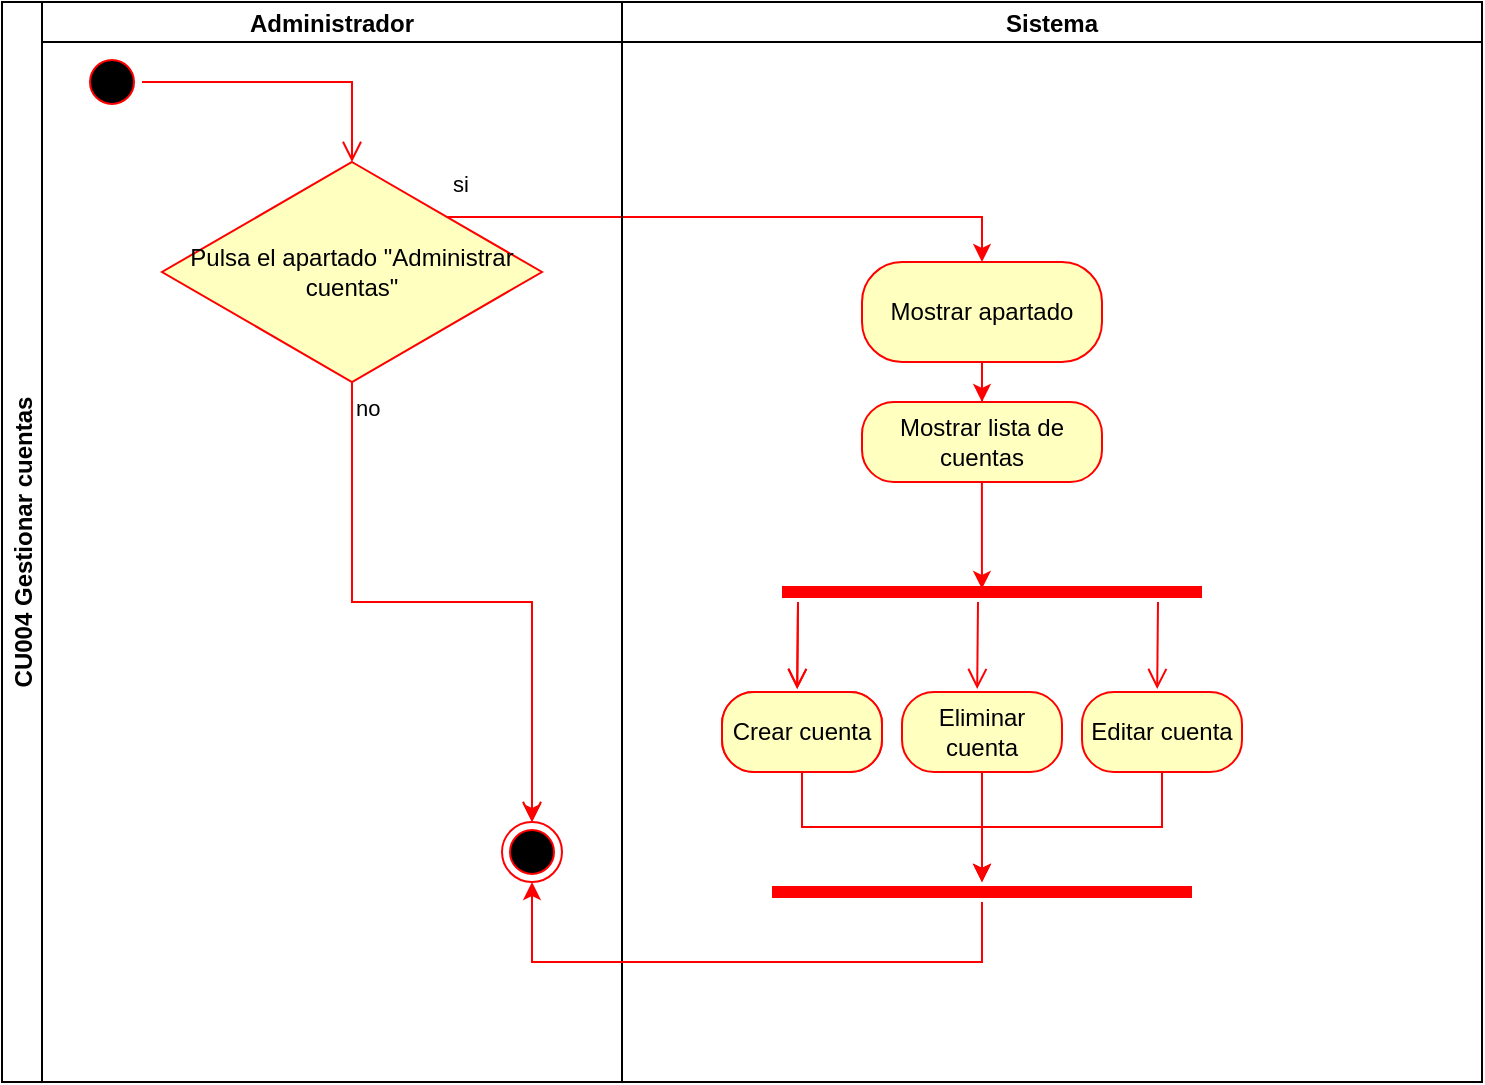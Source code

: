 <mxfile version="27.0.9">
  <diagram name="Página-1" id="JsjYgfUwg1E99Odx214-">
    <mxGraphModel dx="809" dy="568" grid="1" gridSize="10" guides="1" tooltips="1" connect="1" arrows="1" fold="1" page="1" pageScale="1" pageWidth="827" pageHeight="1169" math="0" shadow="0">
      <root>
        <mxCell id="0" />
        <mxCell id="1" parent="0" />
        <mxCell id="30FtFz2RCGsdJv6julSl-1" value="CU004 Gestionar cuentas" style="swimlane;childLayout=stackLayout;resizeParent=1;resizeParentMax=0;startSize=20;horizontal=0;horizontalStack=1;" parent="1" vertex="1">
          <mxGeometry x="44" y="45" width="740" height="540" as="geometry">
            <mxRectangle x="200" y="80" width="40" height="50" as="alternateBounds" />
          </mxGeometry>
        </mxCell>
        <mxCell id="30FtFz2RCGsdJv6julSl-4" value="Administrador" style="swimlane;startSize=20;" parent="30FtFz2RCGsdJv6julSl-1" vertex="1">
          <mxGeometry x="20" width="290" height="540" as="geometry" />
        </mxCell>
        <mxCell id="30FtFz2RCGsdJv6julSl-5" value="" style="ellipse;html=1;shape=startState;fillColor=#000000;strokeColor=#ff0000;fillStyle=auto;" parent="30FtFz2RCGsdJv6julSl-4" vertex="1">
          <mxGeometry x="20" y="25" width="30" height="30" as="geometry" />
        </mxCell>
        <mxCell id="30FtFz2RCGsdJv6julSl-36" value="Pulsa el apartado &quot;Administrar cuentas&quot;" style="rhombus;whiteSpace=wrap;html=1;fontColor=#000000;fillColor=#ffffc0;strokeColor=#ff0000;" parent="30FtFz2RCGsdJv6julSl-4" vertex="1">
          <mxGeometry x="60" y="80" width="190" height="110" as="geometry" />
        </mxCell>
        <mxCell id="30FtFz2RCGsdJv6julSl-39" value="" style="edgeStyle=orthogonalEdgeStyle;html=1;verticalAlign=bottom;endArrow=open;endSize=8;strokeColor=#ff0000;rounded=0;entryX=0.5;entryY=0;entryDx=0;entryDy=0;" parent="30FtFz2RCGsdJv6julSl-4" source="30FtFz2RCGsdJv6julSl-5" target="30FtFz2RCGsdJv6julSl-36" edge="1">
          <mxGeometry relative="1" as="geometry">
            <mxPoint x="906" y="335" as="targetPoint" />
            <mxPoint x="340" y="320" as="sourcePoint" />
          </mxGeometry>
        </mxCell>
        <mxCell id="30FtFz2RCGsdJv6julSl-40" value="" style="ellipse;html=1;shape=endState;fillColor=#000000;strokeColor=#ff0000;" parent="30FtFz2RCGsdJv6julSl-4" vertex="1">
          <mxGeometry x="230" y="410" width="30" height="30" as="geometry" />
        </mxCell>
        <mxCell id="30FtFz2RCGsdJv6julSl-38" value="no" style="edgeStyle=orthogonalEdgeStyle;html=1;align=left;verticalAlign=top;endArrow=open;endSize=8;strokeColor=#ff0000;rounded=0;exitX=0.5;exitY=1;exitDx=0;exitDy=0;" parent="30FtFz2RCGsdJv6julSl-4" source="30FtFz2RCGsdJv6julSl-36" target="30FtFz2RCGsdJv6julSl-40" edge="1">
          <mxGeometry x="-1" relative="1" as="geometry">
            <mxPoint x="100" y="295.193" as="targetPoint" />
            <mxPoint x="104" y="230" as="sourcePoint" />
          </mxGeometry>
        </mxCell>
        <mxCell id="30FtFz2RCGsdJv6julSl-63" style="edgeStyle=orthogonalEdgeStyle;rounded=0;orthogonalLoop=1;jettySize=auto;html=1;entryX=0.5;entryY=0;entryDx=0;entryDy=0;strokeColor=light-dark(#ff0000, #ededed);" parent="30FtFz2RCGsdJv6julSl-4" source="30FtFz2RCGsdJv6julSl-36" target="30FtFz2RCGsdJv6julSl-40" edge="1">
          <mxGeometry relative="1" as="geometry" />
        </mxCell>
        <mxCell id="30FtFz2RCGsdJv6julSl-64" style="edgeStyle=orthogonalEdgeStyle;rounded=0;orthogonalLoop=1;jettySize=auto;html=1;exitX=1;exitY=0;exitDx=0;exitDy=0;entryX=0.5;entryY=0;entryDx=0;entryDy=0;strokeColor=light-dark(#ff0000, #ededed);" parent="30FtFz2RCGsdJv6julSl-1" source="30FtFz2RCGsdJv6julSl-36" target="30FtFz2RCGsdJv6julSl-10" edge="1">
          <mxGeometry relative="1" as="geometry">
            <Array as="points">
              <mxPoint x="490" y="107" />
            </Array>
          </mxGeometry>
        </mxCell>
        <mxCell id="30FtFz2RCGsdJv6julSl-65" value="si" style="edgeLabel;html=1;align=center;verticalAlign=middle;resizable=0;points=[];" parent="30FtFz2RCGsdJv6julSl-64" vertex="1" connectable="0">
          <mxGeometry x="-0.893" y="3" relative="1" as="geometry">
            <mxPoint x="-9" y="-14" as="offset" />
          </mxGeometry>
        </mxCell>
        <mxCell id="30FtFz2RCGsdJv6julSl-9" value="Sistema" style="swimlane;startSize=20;" parent="30FtFz2RCGsdJv6julSl-1" vertex="1">
          <mxGeometry x="310" width="430" height="540" as="geometry" />
        </mxCell>
        <mxCell id="30FtFz2RCGsdJv6julSl-66" style="edgeStyle=orthogonalEdgeStyle;rounded=0;orthogonalLoop=1;jettySize=auto;html=1;entryX=0.5;entryY=0;entryDx=0;entryDy=0;strokeColor=light-dark(#ff0000, #ededed);" parent="30FtFz2RCGsdJv6julSl-9" source="30FtFz2RCGsdJv6julSl-10" target="30FtFz2RCGsdJv6julSl-13" edge="1">
          <mxGeometry relative="1" as="geometry" />
        </mxCell>
        <mxCell id="30FtFz2RCGsdJv6julSl-10" value="Mostrar apartado" style="rounded=1;whiteSpace=wrap;html=1;arcSize=40;fontColor=#000000;fillColor=#ffffc0;strokeColor=#ff0000;" parent="30FtFz2RCGsdJv6julSl-9" vertex="1">
          <mxGeometry x="120" y="130" width="120" height="50" as="geometry" />
        </mxCell>
        <mxCell id="30FtFz2RCGsdJv6julSl-13" value="Mostrar lista de cuentas" style="rounded=1;whiteSpace=wrap;html=1;arcSize=40;fontColor=#000000;fillColor=#ffffc0;strokeColor=light-dark(#ff0000, #ededed);" parent="30FtFz2RCGsdJv6julSl-9" vertex="1">
          <mxGeometry x="120" y="200" width="120" height="40" as="geometry" />
        </mxCell>
        <mxCell id="30FtFz2RCGsdJv6julSl-42" value="" style="shape=line;html=1;strokeWidth=6;strokeColor=#ff0000;" parent="30FtFz2RCGsdJv6julSl-9" vertex="1">
          <mxGeometry x="80" y="290" width="210" height="10" as="geometry" />
        </mxCell>
        <mxCell id="30FtFz2RCGsdJv6julSl-48" value="" style="edgeStyle=orthogonalEdgeStyle;html=1;verticalAlign=bottom;endArrow=open;endSize=8;strokeColor=#ff0000;rounded=0;entryX=0.47;entryY=-0.037;entryDx=0;entryDy=0;entryPerimeter=0;" parent="30FtFz2RCGsdJv6julSl-9" target="30FtFz2RCGsdJv6julSl-49" edge="1">
          <mxGeometry relative="1" as="geometry">
            <mxPoint x="120" y="330" as="targetPoint" />
            <mxPoint x="88" y="300" as="sourcePoint" />
            <Array as="points">
              <mxPoint x="88" y="300" />
              <mxPoint x="88" y="344" />
            </Array>
          </mxGeometry>
        </mxCell>
        <mxCell id="30FtFz2RCGsdJv6julSl-49" value="Crear cuenta" style="rounded=1;whiteSpace=wrap;html=1;arcSize=40;fontColor=#000000;fillColor=#ffffc0;strokeColor=#ff0000;" parent="30FtFz2RCGsdJv6julSl-9" vertex="1">
          <mxGeometry x="50" y="345" width="80" height="40" as="geometry" />
        </mxCell>
        <mxCell id="30FtFz2RCGsdJv6julSl-52" value="" style="edgeStyle=orthogonalEdgeStyle;html=1;verticalAlign=bottom;endArrow=open;endSize=8;strokeColor=#ff0000;rounded=0;entryX=0.47;entryY=-0.037;entryDx=0;entryDy=0;entryPerimeter=0;" parent="30FtFz2RCGsdJv6julSl-9" target="30FtFz2RCGsdJv6julSl-53" edge="1">
          <mxGeometry relative="1" as="geometry">
            <mxPoint x="210" y="330" as="targetPoint" />
            <mxPoint x="178" y="300" as="sourcePoint" />
            <Array as="points">
              <mxPoint x="178" y="300" />
              <mxPoint x="178" y="344" />
            </Array>
          </mxGeometry>
        </mxCell>
        <mxCell id="30FtFz2RCGsdJv6julSl-58" style="edgeStyle=orthogonalEdgeStyle;rounded=0;orthogonalLoop=1;jettySize=auto;html=1;fontColor=light-dark(#ff0000, #ededed);strokeColor=light-dark(#ff0000, #ededed);" parent="30FtFz2RCGsdJv6julSl-9" source="30FtFz2RCGsdJv6julSl-53" target="30FtFz2RCGsdJv6julSl-56" edge="1">
          <mxGeometry relative="1" as="geometry" />
        </mxCell>
        <mxCell id="30FtFz2RCGsdJv6julSl-53" value="Eliminar cuenta" style="rounded=1;whiteSpace=wrap;html=1;arcSize=40;fontColor=#000000;fillColor=#ffffc0;strokeColor=#ff0000;" parent="30FtFz2RCGsdJv6julSl-9" vertex="1">
          <mxGeometry x="140" y="345" width="80" height="40" as="geometry" />
        </mxCell>
        <mxCell id="30FtFz2RCGsdJv6julSl-54" value="" style="edgeStyle=orthogonalEdgeStyle;html=1;verticalAlign=bottom;endArrow=open;endSize=8;strokeColor=#ff0000;rounded=0;entryX=0.47;entryY=-0.037;entryDx=0;entryDy=0;entryPerimeter=0;" parent="30FtFz2RCGsdJv6julSl-9" target="30FtFz2RCGsdJv6julSl-55" edge="1">
          <mxGeometry relative="1" as="geometry">
            <mxPoint x="300" y="330" as="targetPoint" />
            <mxPoint x="268" y="300" as="sourcePoint" />
            <Array as="points">
              <mxPoint x="268" y="300" />
              <mxPoint x="268" y="344" />
            </Array>
          </mxGeometry>
        </mxCell>
        <mxCell id="30FtFz2RCGsdJv6julSl-59" style="edgeStyle=orthogonalEdgeStyle;rounded=0;orthogonalLoop=1;jettySize=auto;html=1;strokeColor=light-dark(#ff0000, #ededed);" parent="30FtFz2RCGsdJv6julSl-9" source="30FtFz2RCGsdJv6julSl-55" target="30FtFz2RCGsdJv6julSl-56" edge="1">
          <mxGeometry relative="1" as="geometry" />
        </mxCell>
        <mxCell id="30FtFz2RCGsdJv6julSl-55" value="Editar cuenta" style="rounded=1;whiteSpace=wrap;html=1;arcSize=40;fontColor=#000000;fillColor=#ffffc0;strokeColor=#ff0000;" parent="30FtFz2RCGsdJv6julSl-9" vertex="1">
          <mxGeometry x="230" y="345" width="80" height="40" as="geometry" />
        </mxCell>
        <mxCell id="30FtFz2RCGsdJv6julSl-50" value="" style="edgeStyle=orthogonalEdgeStyle;html=1;verticalAlign=bottom;endArrow=open;endSize=8;strokeColor=#ff0000;rounded=0;entryX=0.47;entryY=-0.037;entryDx=0;entryDy=0;entryPerimeter=0;" parent="30FtFz2RCGsdJv6julSl-9" target="30FtFz2RCGsdJv6julSl-51" edge="1">
          <mxGeometry relative="1" as="geometry">
            <mxPoint x="120" y="330" as="targetPoint" />
            <mxPoint x="88" y="300" as="sourcePoint" />
            <Array as="points">
              <mxPoint x="88" y="300" />
              <mxPoint x="88" y="344" />
            </Array>
          </mxGeometry>
        </mxCell>
        <mxCell id="30FtFz2RCGsdJv6julSl-57" style="edgeStyle=orthogonalEdgeStyle;rounded=0;orthogonalLoop=1;jettySize=auto;html=1;fontColor=light-dark(#ff0000, #ededed);strokeColor=light-dark(#ff0000, #ededed);" parent="30FtFz2RCGsdJv6julSl-9" source="30FtFz2RCGsdJv6julSl-51" target="30FtFz2RCGsdJv6julSl-56" edge="1">
          <mxGeometry relative="1" as="geometry" />
        </mxCell>
        <mxCell id="30FtFz2RCGsdJv6julSl-51" value="Crear cuenta" style="rounded=1;whiteSpace=wrap;html=1;arcSize=40;fontColor=#000000;fillColor=#ffffc0;strokeColor=#ff0000;" parent="30FtFz2RCGsdJv6julSl-9" vertex="1">
          <mxGeometry x="50" y="345" width="80" height="40" as="geometry" />
        </mxCell>
        <mxCell id="30FtFz2RCGsdJv6julSl-56" value="" style="shape=line;html=1;strokeWidth=6;strokeColor=light-dark(#ff0000, #ededed);" parent="30FtFz2RCGsdJv6julSl-9" vertex="1">
          <mxGeometry x="75" y="440" width="210" height="10" as="geometry" />
        </mxCell>
        <mxCell id="30FtFz2RCGsdJv6julSl-62" style="edgeStyle=orthogonalEdgeStyle;rounded=0;orthogonalLoop=1;jettySize=auto;html=1;strokeColor=light-dark(#ff0000, #ededed);entryX=0.476;entryY=0.343;entryDx=0;entryDy=0;entryPerimeter=0;" parent="30FtFz2RCGsdJv6julSl-9" source="30FtFz2RCGsdJv6julSl-13" target="30FtFz2RCGsdJv6julSl-42" edge="1">
          <mxGeometry relative="1" as="geometry">
            <mxPoint x="180" y="290" as="targetPoint" />
            <Array as="points" />
          </mxGeometry>
        </mxCell>
        <mxCell id="30FtFz2RCGsdJv6julSl-60" style="edgeStyle=orthogonalEdgeStyle;rounded=0;orthogonalLoop=1;jettySize=auto;html=1;entryX=0.5;entryY=1;entryDx=0;entryDy=0;strokeColor=light-dark(#ff0000, #ededed);" parent="30FtFz2RCGsdJv6julSl-1" source="30FtFz2RCGsdJv6julSl-56" target="30FtFz2RCGsdJv6julSl-40" edge="1">
          <mxGeometry relative="1" as="geometry">
            <Array as="points">
              <mxPoint x="490" y="480" />
              <mxPoint x="265" y="480" />
            </Array>
          </mxGeometry>
        </mxCell>
      </root>
    </mxGraphModel>
  </diagram>
</mxfile>
